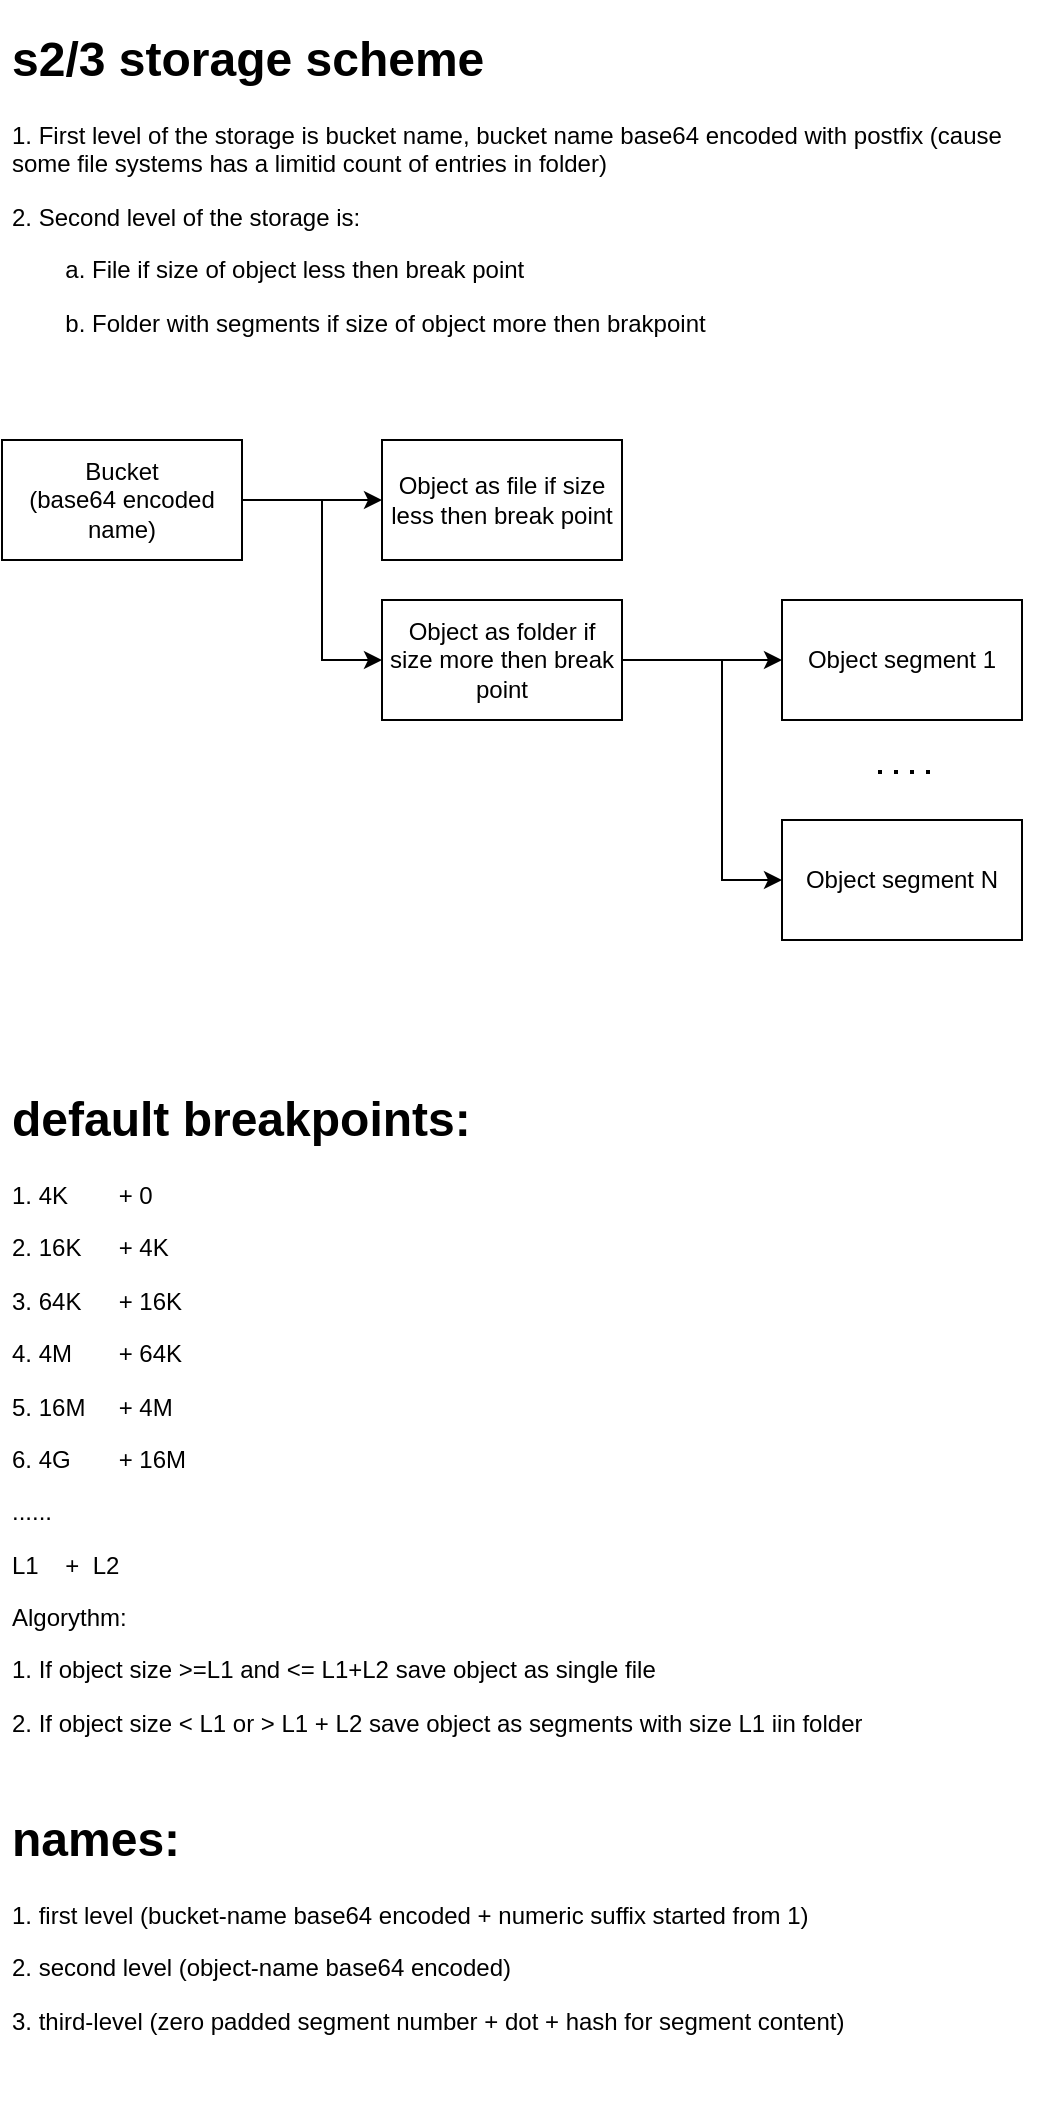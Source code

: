 <mxfile version="20.3.0" type="device"><diagram id="O9atADJP8CNQijzRT6bs" name="Page-1"><mxGraphModel dx="1422" dy="878" grid="1" gridSize="10" guides="1" tooltips="1" connect="1" arrows="1" fold="1" page="1" pageScale="1" pageWidth="850" pageHeight="1100" math="0" shadow="0"><root><mxCell id="0"/><mxCell id="1" parent="0"/><mxCell id="9BFuTGUsUS2dNLffyk6c-3" value="" style="edgeStyle=orthogonalEdgeStyle;rounded=0;orthogonalLoop=1;jettySize=auto;html=1;" parent="1" source="9BFuTGUsUS2dNLffyk6c-1" target="9BFuTGUsUS2dNLffyk6c-2" edge="1"><mxGeometry relative="1" as="geometry"/></mxCell><mxCell id="9BFuTGUsUS2dNLffyk6c-5" value="" style="edgeStyle=orthogonalEdgeStyle;rounded=0;orthogonalLoop=1;jettySize=auto;html=1;" parent="1" source="9BFuTGUsUS2dNLffyk6c-1" target="9BFuTGUsUS2dNLffyk6c-4" edge="1"><mxGeometry relative="1" as="geometry"><Array as="points"><mxPoint x="360" y="270"/><mxPoint x="360" y="350"/></Array></mxGeometry></mxCell><mxCell id="9BFuTGUsUS2dNLffyk6c-1" value="Bucket&lt;br&gt;(base64 encoded name)" style="rounded=0;whiteSpace=wrap;html=1;" parent="1" vertex="1"><mxGeometry x="200" y="240" width="120" height="60" as="geometry"/></mxCell><mxCell id="9BFuTGUsUS2dNLffyk6c-2" value="Object as file if size less then break point" style="rounded=0;whiteSpace=wrap;html=1;" parent="1" vertex="1"><mxGeometry x="390" y="240" width="120" height="60" as="geometry"/></mxCell><mxCell id="9BFuTGUsUS2dNLffyk6c-8" value="" style="edgeStyle=orthogonalEdgeStyle;rounded=0;orthogonalLoop=1;jettySize=auto;html=1;" parent="1" source="9BFuTGUsUS2dNLffyk6c-4" target="9BFuTGUsUS2dNLffyk6c-7" edge="1"><mxGeometry relative="1" as="geometry"/></mxCell><mxCell id="9BFuTGUsUS2dNLffyk6c-10" value="" style="edgeStyle=orthogonalEdgeStyle;rounded=0;orthogonalLoop=1;jettySize=auto;html=1;" parent="1" source="9BFuTGUsUS2dNLffyk6c-4" target="9BFuTGUsUS2dNLffyk6c-9" edge="1"><mxGeometry relative="1" as="geometry"><Array as="points"><mxPoint x="560" y="350"/><mxPoint x="560" y="460"/></Array></mxGeometry></mxCell><mxCell id="9BFuTGUsUS2dNLffyk6c-4" value="Object as folder if size more then break point" style="whiteSpace=wrap;html=1;rounded=0;" parent="1" vertex="1"><mxGeometry x="390" y="320" width="120" height="60" as="geometry"/></mxCell><mxCell id="9BFuTGUsUS2dNLffyk6c-7" value="Object segment 1" style="rounded=0;whiteSpace=wrap;html=1;" parent="1" vertex="1"><mxGeometry x="590" y="320" width="120" height="60" as="geometry"/></mxCell><mxCell id="9BFuTGUsUS2dNLffyk6c-9" value="Object segment N" style="whiteSpace=wrap;html=1;rounded=0;" parent="1" vertex="1"><mxGeometry x="590" y="430" width="120" height="60" as="geometry"/></mxCell><mxCell id="9BFuTGUsUS2dNLffyk6c-11" value="&lt;h1&gt;s2/3 storage scheme&lt;/h1&gt;&lt;p&gt;1. First level of the storage is bucket name, bucket name base64 encoded with postfix (cause some file systems has a limitid count of entries in folder)&lt;/p&gt;&lt;p&gt;2. Second level of the storage is:&lt;/p&gt;&lt;p&gt;&lt;span style=&quot;white-space: pre;&quot;&gt;&#9;&lt;/span&gt;a. File if size of object less then break point&lt;br&gt;&lt;/p&gt;&lt;p&gt;&lt;span style=&quot;white-space: pre;&quot;&gt;&#9;&lt;/span&gt;b. Folder with segments if size of object more then brakpoint&lt;br&gt;&lt;/p&gt;" style="text;html=1;strokeColor=none;fillColor=none;spacing=5;spacingTop=-20;whiteSpace=wrap;overflow=hidden;rounded=0;" parent="1" vertex="1"><mxGeometry x="200" y="30" width="520" height="190" as="geometry"/></mxCell><mxCell id="9BFuTGUsUS2dNLffyk6c-12" value="&lt;h1&gt;default breakpoints:&lt;/h1&gt;&lt;p&gt;1. 4K&lt;span style=&quot;white-space: pre;&quot;&gt;&#9;&lt;/span&gt;+ 0&lt;/p&gt;&lt;p&gt;2. 16K&lt;span style=&quot;white-space: pre;&quot;&gt;&#9;&lt;/span&gt;+ 4K&lt;/p&gt;&lt;p&gt;3. 64K&lt;span style=&quot;white-space: pre;&quot;&gt;&#9;&lt;/span&gt;+ 16K&lt;/p&gt;&lt;p&gt;4. 4M&lt;span style=&quot;white-space: pre;&quot;&gt;&#9;&lt;/span&gt;+ 64K&lt;/p&gt;&lt;p&gt;5. 16M&lt;span style=&quot;white-space: pre;&quot;&gt;&#9;&lt;/span&gt;+ 4M&lt;/p&gt;&lt;p&gt;6. 4G&lt;span style=&quot;white-space: pre;&quot;&gt;&#9;&lt;/span&gt;+ 16M&lt;/p&gt;&lt;p&gt;&lt;span style=&quot;background-color: initial;&quot;&gt;......&lt;/span&gt;&lt;br&gt;&lt;/p&gt;&lt;p&gt;&lt;span style=&quot;background-color: initial;&quot;&gt;L1&lt;span style=&quot;white-space: pre;&quot;&gt;&#9;&lt;/span&gt;+&amp;nbsp; L2&lt;/span&gt;&lt;/p&gt;&lt;p&gt;&lt;span style=&quot;background-color: initial;&quot;&gt;Algorythm:&lt;/span&gt;&lt;/p&gt;&lt;p&gt;&lt;span style=&quot;background-color: initial;&quot;&gt;1. If object size &amp;gt;=L1 and &amp;lt;= L1+L2 save object as single file&lt;/span&gt;&lt;/p&gt;&lt;p&gt;&lt;span style=&quot;background-color: initial;&quot;&gt;2. If object size &amp;lt; L1 or &amp;gt; L1 + L2 save object as segments with size L1 iin folder&lt;/span&gt;&lt;/p&gt;" style="text;html=1;strokeColor=none;fillColor=none;spacing=5;spacingTop=-20;whiteSpace=wrap;overflow=hidden;rounded=0;" parent="1" vertex="1"><mxGeometry x="200" y="560" width="520" height="350" as="geometry"/></mxCell><mxCell id="9BFuTGUsUS2dNLffyk6c-13" value="" style="endArrow=none;dashed=1;html=1;dashPattern=1 3;strokeWidth=2;rounded=0;" parent="1" edge="1"><mxGeometry width="50" height="50" relative="1" as="geometry"><mxPoint x="638" y="406" as="sourcePoint"/><mxPoint x="668" y="406" as="targetPoint"/></mxGeometry></mxCell><mxCell id="9BFuTGUsUS2dNLffyk6c-14" value="&lt;h1&gt;&lt;span style=&quot;background-color: initial;&quot;&gt;names:&lt;/span&gt;&lt;/h1&gt;&lt;h1&gt;&lt;p style=&quot;font-size: 12px; font-weight: 400;&quot;&gt;1. first level (bucket-name base64 encoded + numeric suffix started from 1)&lt;/p&gt;&lt;p style=&quot;font-size: 12px; font-weight: 400;&quot;&gt;2. second level (object-name base64 encoded)&lt;/p&gt;&lt;p style=&quot;font-size: 12px; font-weight: 400;&quot;&gt;3. third-level (zero padded segment number + dot + hash for segment content)&lt;/p&gt;&lt;/h1&gt;" style="text;html=1;strokeColor=none;fillColor=none;spacing=5;spacingTop=-20;whiteSpace=wrap;overflow=hidden;rounded=0;" parent="1" vertex="1"><mxGeometry x="200" y="920" width="520" height="160" as="geometry"/></mxCell></root></mxGraphModel></diagram></mxfile>